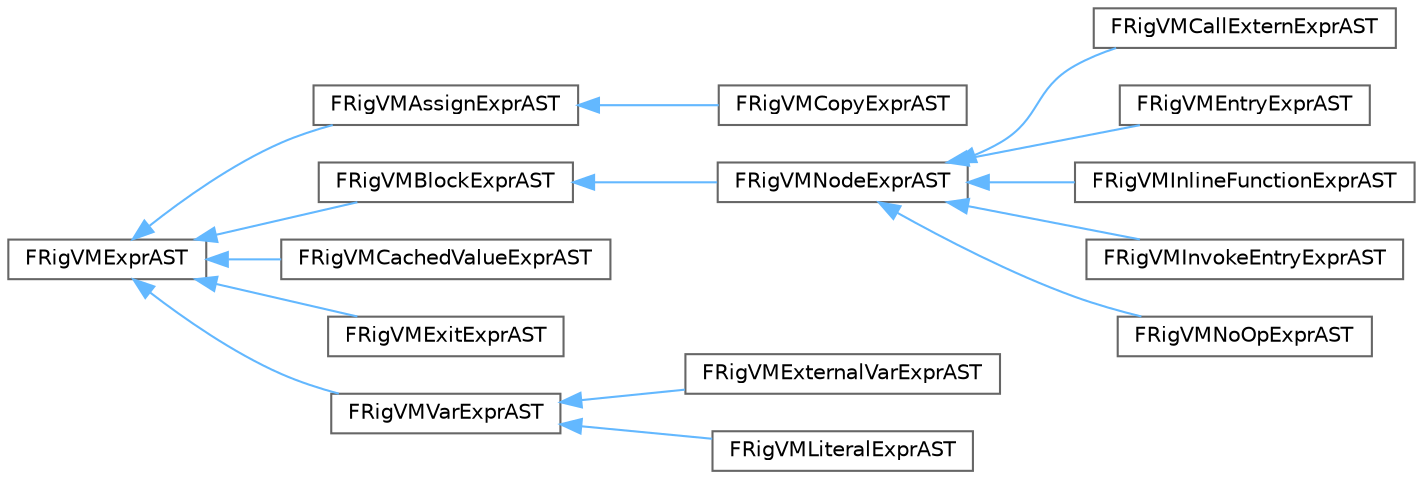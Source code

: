 digraph "Graphical Class Hierarchy"
{
 // INTERACTIVE_SVG=YES
 // LATEX_PDF_SIZE
  bgcolor="transparent";
  edge [fontname=Helvetica,fontsize=10,labelfontname=Helvetica,labelfontsize=10];
  node [fontname=Helvetica,fontsize=10,shape=box,height=0.2,width=0.4];
  rankdir="LR";
  Node0 [id="Node000000",label="FRigVMExprAST",height=0.2,width=0.4,color="grey40", fillcolor="white", style="filled",URL="$de/dbc/classFRigVMExprAST.html",tooltip=" "];
  Node0 -> Node1 [id="edge4750_Node000000_Node000001",dir="back",color="steelblue1",style="solid",tooltip=" "];
  Node1 [id="Node000001",label="FRigVMAssignExprAST",height=0.2,width=0.4,color="grey40", fillcolor="white", style="filled",URL="$d3/d5d/classFRigVMAssignExprAST.html",tooltip=" "];
  Node1 -> Node2 [id="edge4751_Node000001_Node000002",dir="back",color="steelblue1",style="solid",tooltip=" "];
  Node2 [id="Node000002",label="FRigVMCopyExprAST",height=0.2,width=0.4,color="grey40", fillcolor="white", style="filled",URL="$d6/d48/classFRigVMCopyExprAST.html",tooltip=" "];
  Node0 -> Node3 [id="edge4752_Node000000_Node000003",dir="back",color="steelblue1",style="solid",tooltip=" "];
  Node3 [id="Node000003",label="FRigVMBlockExprAST",height=0.2,width=0.4,color="grey40", fillcolor="white", style="filled",URL="$d7/ded/classFRigVMBlockExprAST.html",tooltip=" "];
  Node3 -> Node4 [id="edge4753_Node000003_Node000004",dir="back",color="steelblue1",style="solid",tooltip=" "];
  Node4 [id="Node000004",label="FRigVMNodeExprAST",height=0.2,width=0.4,color="grey40", fillcolor="white", style="filled",URL="$d4/dee/classFRigVMNodeExprAST.html",tooltip=" "];
  Node4 -> Node5 [id="edge4754_Node000004_Node000005",dir="back",color="steelblue1",style="solid",tooltip=" "];
  Node5 [id="Node000005",label="FRigVMCallExternExprAST",height=0.2,width=0.4,color="grey40", fillcolor="white", style="filled",URL="$d5/d25/classFRigVMCallExternExprAST.html",tooltip=" "];
  Node4 -> Node6 [id="edge4755_Node000004_Node000006",dir="back",color="steelblue1",style="solid",tooltip=" "];
  Node6 [id="Node000006",label="FRigVMEntryExprAST",height=0.2,width=0.4,color="grey40", fillcolor="white", style="filled",URL="$d0/d90/classFRigVMEntryExprAST.html",tooltip=" "];
  Node4 -> Node7 [id="edge4756_Node000004_Node000007",dir="back",color="steelblue1",style="solid",tooltip=" "];
  Node7 [id="Node000007",label="FRigVMInlineFunctionExprAST",height=0.2,width=0.4,color="grey40", fillcolor="white", style="filled",URL="$d7/d56/classFRigVMInlineFunctionExprAST.html",tooltip=" "];
  Node4 -> Node8 [id="edge4757_Node000004_Node000008",dir="back",color="steelblue1",style="solid",tooltip=" "];
  Node8 [id="Node000008",label="FRigVMInvokeEntryExprAST",height=0.2,width=0.4,color="grey40", fillcolor="white", style="filled",URL="$d0/d18/classFRigVMInvokeEntryExprAST.html",tooltip=" "];
  Node4 -> Node9 [id="edge4758_Node000004_Node000009",dir="back",color="steelblue1",style="solid",tooltip=" "];
  Node9 [id="Node000009",label="FRigVMNoOpExprAST",height=0.2,width=0.4,color="grey40", fillcolor="white", style="filled",URL="$d8/d04/classFRigVMNoOpExprAST.html",tooltip=" "];
  Node0 -> Node10 [id="edge4759_Node000000_Node000010",dir="back",color="steelblue1",style="solid",tooltip=" "];
  Node10 [id="Node000010",label="FRigVMCachedValueExprAST",height=0.2,width=0.4,color="grey40", fillcolor="white", style="filled",URL="$dd/d2f/classFRigVMCachedValueExprAST.html",tooltip=" "];
  Node0 -> Node11 [id="edge4760_Node000000_Node000011",dir="back",color="steelblue1",style="solid",tooltip=" "];
  Node11 [id="Node000011",label="FRigVMExitExprAST",height=0.2,width=0.4,color="grey40", fillcolor="white", style="filled",URL="$d4/de5/classFRigVMExitExprAST.html",tooltip=" "];
  Node0 -> Node12 [id="edge4761_Node000000_Node000012",dir="back",color="steelblue1",style="solid",tooltip=" "];
  Node12 [id="Node000012",label="FRigVMVarExprAST",height=0.2,width=0.4,color="grey40", fillcolor="white", style="filled",URL="$dd/d9b/classFRigVMVarExprAST.html",tooltip=" "];
  Node12 -> Node13 [id="edge4762_Node000012_Node000013",dir="back",color="steelblue1",style="solid",tooltip=" "];
  Node13 [id="Node000013",label="FRigVMExternalVarExprAST",height=0.2,width=0.4,color="grey40", fillcolor="white", style="filled",URL="$db/deb/classFRigVMExternalVarExprAST.html",tooltip=" "];
  Node12 -> Node14 [id="edge4763_Node000012_Node000014",dir="back",color="steelblue1",style="solid",tooltip=" "];
  Node14 [id="Node000014",label="FRigVMLiteralExprAST",height=0.2,width=0.4,color="grey40", fillcolor="white", style="filled",URL="$d6/dd9/classFRigVMLiteralExprAST.html",tooltip=" "];
}
